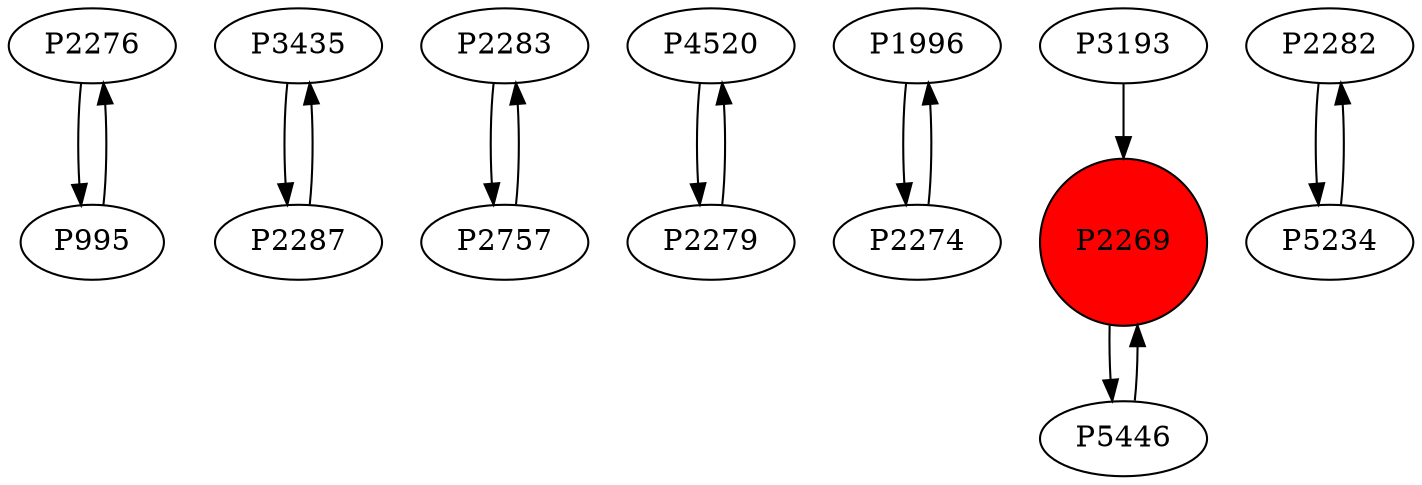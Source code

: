 digraph {
	P2276 -> P995
	P3435 -> P2287
	P2283 -> P2757
	P4520 -> P2279
	P2757 -> P2283
	P1996 -> P2274
	P2279 -> P4520
	P3193 -> P2269
	P2282 -> P5234
	P2269 -> P5446
	P5446 -> P2269
	P995 -> P2276
	P2287 -> P3435
	P2274 -> P1996
	P5234 -> P2282
	P2269 [shape=circle]
	P2269 [style=filled]
	P2269 [fillcolor=red]
}